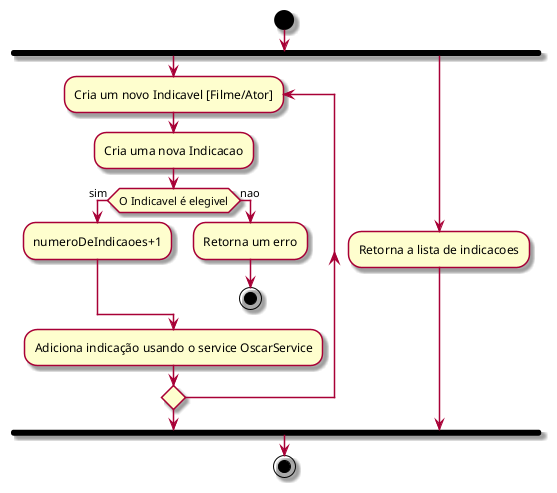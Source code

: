 @startuml

skin rose

start
fork
  repeat :Cria um novo Indicavel [Filme/Ator];
    :Cria uma nova Indicacao;
    if (O Indicavel é elegivel) then (sim)
      :numeroDeIndicaoes+1;
    else (nao)
      :Retorna um erro;
      stop
    endif
    :Adiciona indicação usando o service OscarService;
  repeat while()
fork again
  :Retorna a lista de indicacoes;
end fork;

stop

@enduml